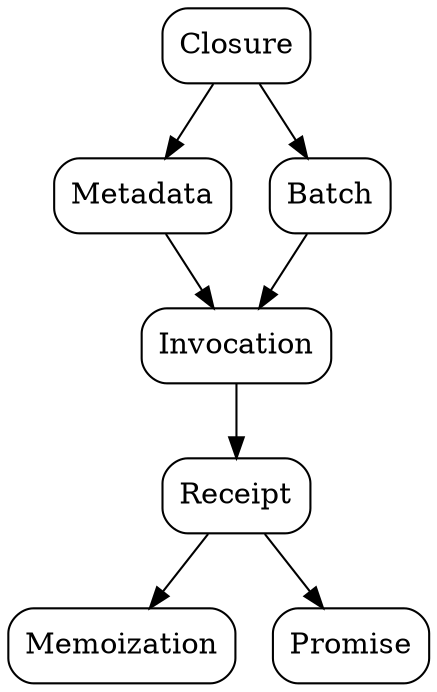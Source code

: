 digraph {
    node [
      style = rounded
      shape = box
    ]

    Closure -> Metadata -> Invocation
    Closure -> Batch    -> Invocation -> Receipt -> Memoization
                                         Receipt -> Promise
}

